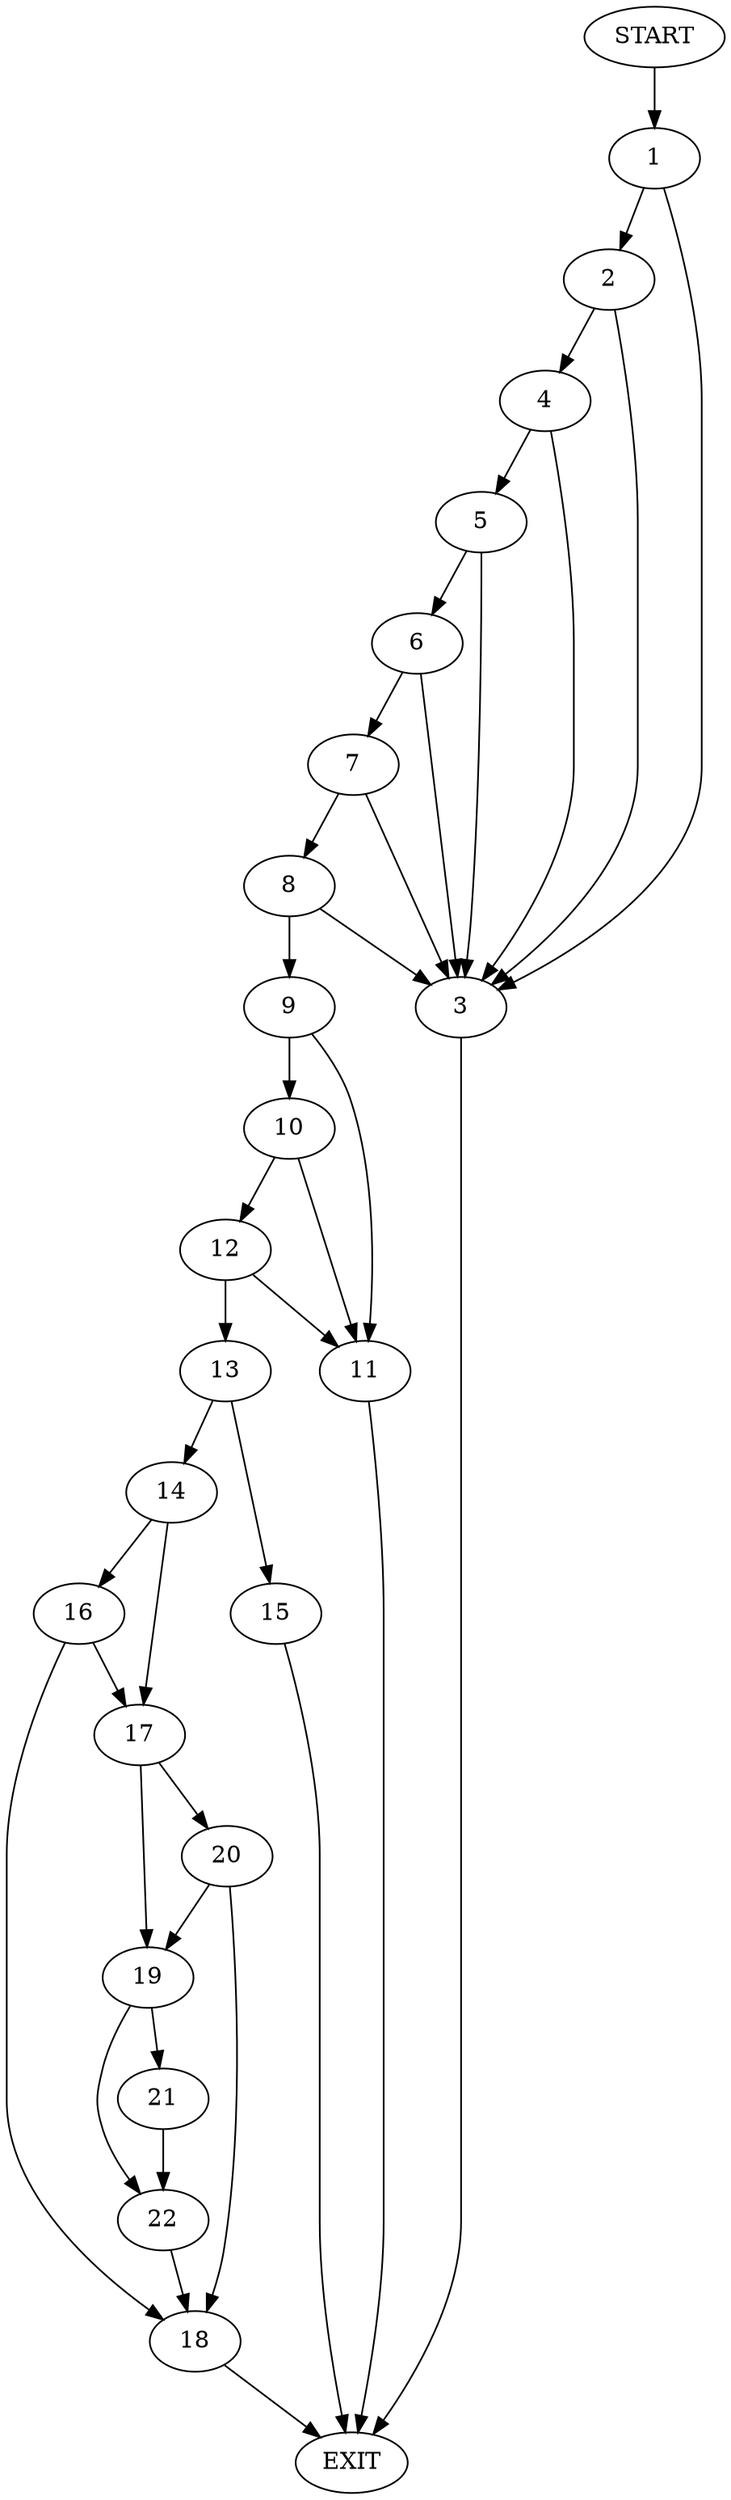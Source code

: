 digraph {
0 [label="START"]
23 [label="EXIT"]
0 -> 1
1 -> 2
1 -> 3
3 -> 23
2 -> 4
2 -> 3
4 -> 5
4 -> 3
5 -> 3
5 -> 6
6 -> 7
6 -> 3
7 -> 3
7 -> 8
8 -> 9
8 -> 3
9 -> 10
9 -> 11
11 -> 23
10 -> 11
10 -> 12
12 -> 13
12 -> 11
13 -> 14
13 -> 15
15 -> 23
14 -> 16
14 -> 17
16 -> 18
16 -> 17
17 -> 19
17 -> 20
18 -> 23
20 -> 18
20 -> 19
19 -> 21
19 -> 22
21 -> 22
22 -> 18
}
